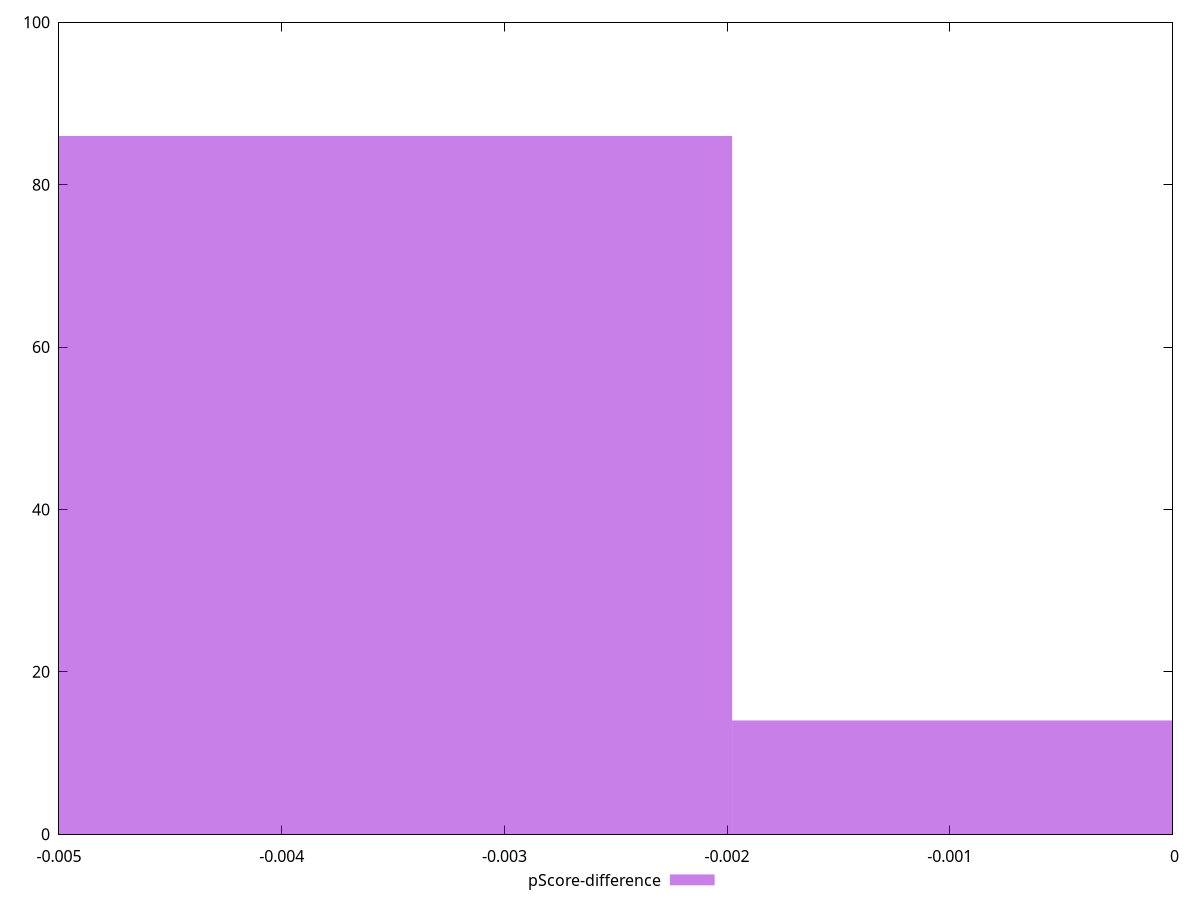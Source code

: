 reset

$pScoreDifference <<EOF
-0.003954794311476351 86
0 14
EOF

set key outside below
set boxwidth 0.003954794311476351
set xrange [-0.0050000000000000044:0]
set yrange [0:100]
set trange [0:100]
set style fill transparent solid 0.5 noborder
set terminal svg size 640, 490 enhanced background rgb 'white'
set output "report_00026_2021-02-22T21:38:55.199Z/unused-css-rules/samples/pages+cached+noadtech+nomedia/pScore-difference/histogram.svg"

plot $pScoreDifference title "pScore-difference" with boxes

reset
